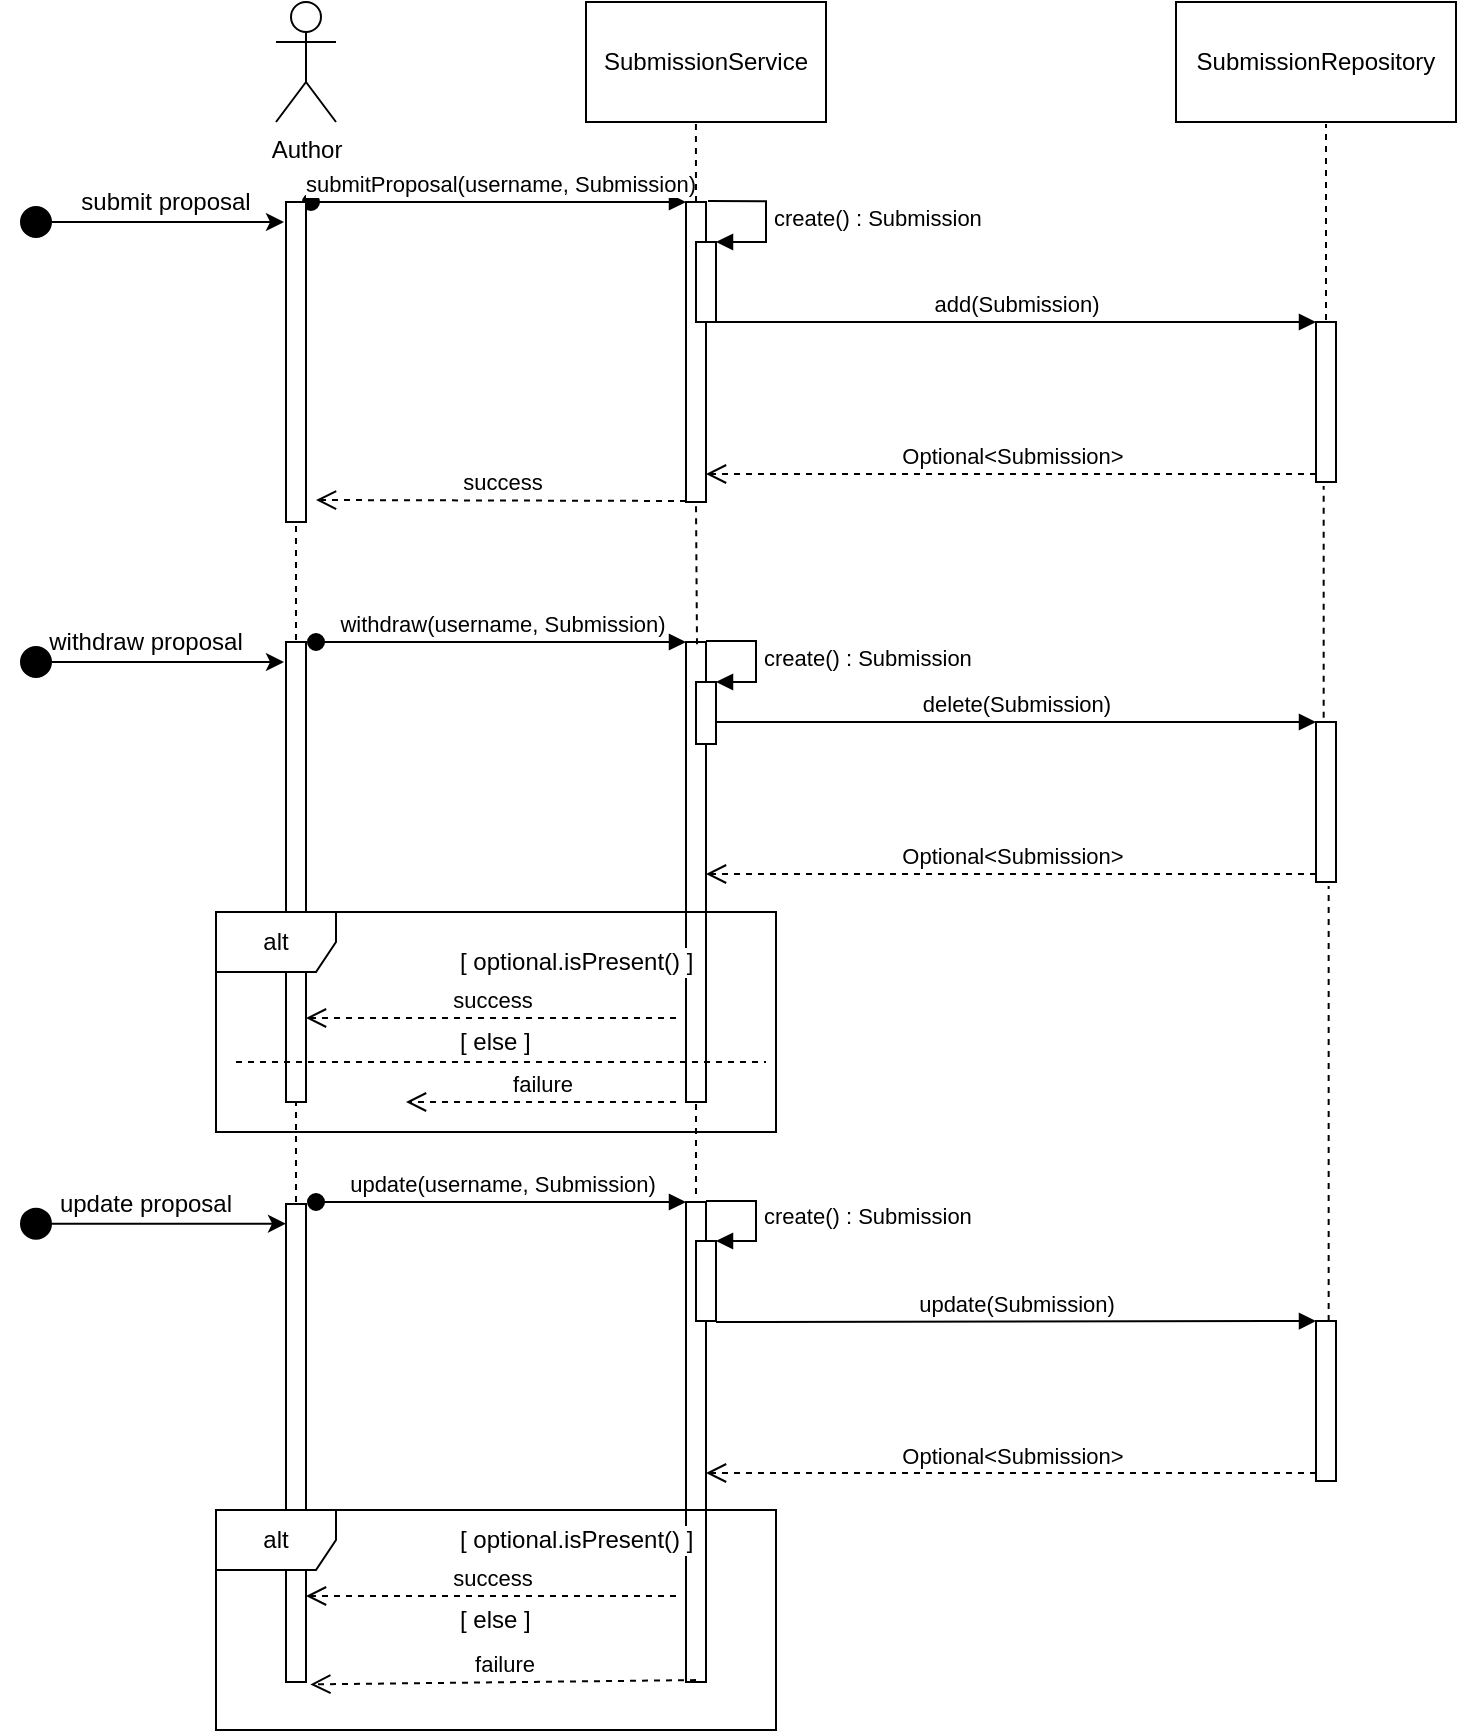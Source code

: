 <mxfile version="12.1.3" pages="1"><diagram id="5ilASyEiZ9lLua1Cn0Ez" name="Page-1"><mxGraphModel dx="1005" dy="519" grid="1" gridSize="10" guides="1" tooltips="1" connect="1" arrows="1" fold="1" page="1" pageScale="1" pageWidth="850" pageHeight="1100" math="0" shadow="0"><root><mxCell id="0"/><mxCell id="1" parent="0"/><mxCell id="w7yV6LTEtrhFs58L8x8a-1" value="Author" style="shape=umlActor;verticalLabelPosition=bottom;labelBackgroundColor=#ffffff;verticalAlign=top;html=1;outlineConnect=0;" vertex="1" parent="1"><mxGeometry x="150" y="40" width="30" height="60" as="geometry"/></mxCell><mxCell id="w7yV6LTEtrhFs58L8x8a-4" value="" style="endArrow=classic;html=1;startArrow=oval;startFill=1;startSize=15;" edge="1" parent="1"><mxGeometry width="50" height="50" relative="1" as="geometry"><mxPoint x="30" y="150" as="sourcePoint"/><mxPoint x="154" y="150" as="targetPoint"/></mxGeometry></mxCell><mxCell id="w7yV6LTEtrhFs58L8x8a-5" value="submit proposal&lt;br&gt;" style="text;html=1;strokeColor=none;fillColor=none;align=center;verticalAlign=middle;whiteSpace=wrap;rounded=0;" vertex="1" parent="1"><mxGeometry x="40" y="130" width="110" height="20" as="geometry"/></mxCell><mxCell id="w7yV6LTEtrhFs58L8x8a-6" value="SubmissionService" style="rounded=0;whiteSpace=wrap;html=1;" vertex="1" parent="1"><mxGeometry x="305" y="40" width="120" height="60" as="geometry"/></mxCell><mxCell id="w7yV6LTEtrhFs58L8x8a-7" value="" style="html=1;points=[];perimeter=orthogonalPerimeter;" vertex="1" parent="1"><mxGeometry x="355" y="140" width="10" height="150" as="geometry"/></mxCell><mxCell id="w7yV6LTEtrhFs58L8x8a-8" value="submitProposal(username, Submission)" style="html=1;verticalAlign=bottom;startArrow=oval;endArrow=block;startSize=8;exitX=0.75;exitY=0;exitDx=0;exitDy=0;" edge="1" target="w7yV6LTEtrhFs58L8x8a-7" parent="1"><mxGeometry relative="1" as="geometry"><mxPoint x="167.5" y="140" as="sourcePoint"/></mxGeometry></mxCell><mxCell id="w7yV6LTEtrhFs58L8x8a-9" value="" style="html=1;points=[];perimeter=orthogonalPerimeter;" vertex="1" parent="1"><mxGeometry x="360" y="160" width="10" height="40" as="geometry"/></mxCell><mxCell id="w7yV6LTEtrhFs58L8x8a-10" value="create() : Submission" style="edgeStyle=orthogonalEdgeStyle;html=1;align=left;spacingLeft=2;endArrow=block;rounded=0;entryX=1;entryY=0;exitX=1.1;exitY=-0.003;exitDx=0;exitDy=0;exitPerimeter=0;" edge="1" target="w7yV6LTEtrhFs58L8x8a-9" parent="1" source="w7yV6LTEtrhFs58L8x8a-7"><mxGeometry relative="1" as="geometry"><mxPoint x="370" y="140" as="sourcePoint"/><Array as="points"><mxPoint x="395" y="140"/><mxPoint x="395" y="160"/></Array></mxGeometry></mxCell><mxCell id="w7yV6LTEtrhFs58L8x8a-11" value="SubmissionRepository" style="rounded=0;whiteSpace=wrap;html=1;" vertex="1" parent="1"><mxGeometry x="600" y="40" width="140" height="60" as="geometry"/></mxCell><mxCell id="w7yV6LTEtrhFs58L8x8a-14" value="" style="html=1;points=[];perimeter=orthogonalPerimeter;" vertex="1" parent="1"><mxGeometry x="670" y="200" width="10" height="80" as="geometry"/></mxCell><mxCell id="w7yV6LTEtrhFs58L8x8a-15" value="add(Submission)" style="html=1;verticalAlign=bottom;endArrow=block;entryX=0;entryY=0;" edge="1" target="w7yV6LTEtrhFs58L8x8a-14" parent="1" source="w7yV6LTEtrhFs58L8x8a-9"><mxGeometry relative="1" as="geometry"><mxPoint x="600" y="200" as="sourcePoint"/></mxGeometry></mxCell><mxCell id="w7yV6LTEtrhFs58L8x8a-16" value="Optional&amp;lt;Submission&amp;gt;" style="html=1;verticalAlign=bottom;endArrow=open;dashed=1;endSize=8;exitX=0;exitY=0.95;" edge="1" source="w7yV6LTEtrhFs58L8x8a-14" parent="1" target="w7yV6LTEtrhFs58L8x8a-7"><mxGeometry relative="1" as="geometry"><mxPoint x="600" y="276" as="targetPoint"/></mxGeometry></mxCell><mxCell id="w7yV6LTEtrhFs58L8x8a-17" value="success" style="html=1;verticalAlign=bottom;endArrow=open;dashed=1;endSize=8;" edge="1" parent="1"><mxGeometry relative="1" as="geometry"><mxPoint x="355" y="289.5" as="sourcePoint"/><mxPoint x="170" y="289" as="targetPoint"/></mxGeometry></mxCell><mxCell id="w7yV6LTEtrhFs58L8x8a-18" value="" style="endArrow=none;dashed=1;html=1;entryX=0.458;entryY=1.001;entryDx=0;entryDy=0;entryPerimeter=0;" edge="1" parent="1" target="w7yV6LTEtrhFs58L8x8a-6"><mxGeometry width="50" height="50" relative="1" as="geometry"><mxPoint x="360" y="140" as="sourcePoint"/><mxPoint x="520" y="70" as="targetPoint"/></mxGeometry></mxCell><mxCell id="w7yV6LTEtrhFs58L8x8a-19" value="" style="endArrow=none;dashed=1;html=1;" edge="1" parent="1"><mxGeometry width="50" height="50" relative="1" as="geometry"><mxPoint x="675" y="199" as="sourcePoint"/><mxPoint x="675" y="101" as="targetPoint"/></mxGeometry></mxCell><mxCell id="w7yV6LTEtrhFs58L8x8a-33" value="" style="endArrow=classic;html=1;startArrow=oval;startFill=1;startSize=15;" edge="1" parent="1"><mxGeometry width="50" height="50" relative="1" as="geometry"><mxPoint x="30" y="370" as="sourcePoint"/><mxPoint x="154" y="370" as="targetPoint"/></mxGeometry></mxCell><mxCell id="w7yV6LTEtrhFs58L8x8a-34" value="withdraw proposal" style="text;html=1;strokeColor=none;fillColor=none;align=center;verticalAlign=middle;whiteSpace=wrap;rounded=0;" vertex="1" parent="1"><mxGeometry x="30" y="350" width="110" height="20" as="geometry"/></mxCell><mxCell id="w7yV6LTEtrhFs58L8x8a-35" value="" style="html=1;points=[];perimeter=orthogonalPerimeter;labelBackgroundColor=#ffffff;align=left;" vertex="1" parent="1"><mxGeometry x="155" y="360" width="10" height="230" as="geometry"/></mxCell><mxCell id="w7yV6LTEtrhFs58L8x8a-36" value="" style="html=1;points=[];perimeter=orthogonalPerimeter;labelBackgroundColor=#ffffff;align=left;" vertex="1" parent="1"><mxGeometry x="155" y="140" width="10" height="160" as="geometry"/></mxCell><mxCell id="w7yV6LTEtrhFs58L8x8a-37" value="" style="endArrow=none;dashed=1;html=1;" edge="1" parent="1"><mxGeometry width="50" height="50" relative="1" as="geometry"><mxPoint x="160" y="359" as="sourcePoint"/><mxPoint x="160" y="300" as="targetPoint"/></mxGeometry></mxCell><mxCell id="w7yV6LTEtrhFs58L8x8a-38" value="" style="html=1;points=[];perimeter=orthogonalPerimeter;labelBackgroundColor=#ffffff;align=left;" vertex="1" parent="1"><mxGeometry x="355" y="360" width="10" height="230" as="geometry"/></mxCell><mxCell id="w7yV6LTEtrhFs58L8x8a-39" value="withdraw(username, Submission)" style="html=1;verticalAlign=bottom;startArrow=oval;endArrow=block;startSize=8;" edge="1" target="w7yV6LTEtrhFs58L8x8a-38" parent="1"><mxGeometry relative="1" as="geometry"><mxPoint x="170" y="360" as="sourcePoint"/></mxGeometry></mxCell><mxCell id="w7yV6LTEtrhFs58L8x8a-40" value="" style="html=1;points=[];perimeter=orthogonalPerimeter;labelBackgroundColor=#ffffff;align=left;" vertex="1" parent="1"><mxGeometry x="360" y="380" width="10" height="31" as="geometry"/></mxCell><mxCell id="w7yV6LTEtrhFs58L8x8a-41" value="create() : Submission" style="edgeStyle=orthogonalEdgeStyle;html=1;align=left;spacingLeft=2;endArrow=block;rounded=0;entryX=1;entryY=0;" edge="1" target="w7yV6LTEtrhFs58L8x8a-40" parent="1"><mxGeometry relative="1" as="geometry"><mxPoint x="365" y="359.5" as="sourcePoint"/><Array as="points"><mxPoint x="390" y="359.5"/></Array></mxGeometry></mxCell><mxCell id="w7yV6LTEtrhFs58L8x8a-44" value="" style="html=1;points=[];perimeter=orthogonalPerimeter;labelBackgroundColor=#ffffff;align=left;" vertex="1" parent="1"><mxGeometry x="670" y="400" width="10" height="80" as="geometry"/></mxCell><mxCell id="w7yV6LTEtrhFs58L8x8a-45" value="delete(Submission)" style="html=1;verticalAlign=bottom;endArrow=block;entryX=0;entryY=0;" edge="1" target="w7yV6LTEtrhFs58L8x8a-44" parent="1" source="w7yV6LTEtrhFs58L8x8a-40"><mxGeometry relative="1" as="geometry"><mxPoint x="600" y="400" as="sourcePoint"/></mxGeometry></mxCell><mxCell id="w7yV6LTEtrhFs58L8x8a-46" value="Optional&amp;lt;Submission&amp;gt;" style="html=1;verticalAlign=bottom;endArrow=open;dashed=1;endSize=8;exitX=0;exitY=0.95;" edge="1" source="w7yV6LTEtrhFs58L8x8a-44" parent="1" target="w7yV6LTEtrhFs58L8x8a-38"><mxGeometry relative="1" as="geometry"><mxPoint x="600" y="476" as="targetPoint"/></mxGeometry></mxCell><mxCell id="w7yV6LTEtrhFs58L8x8a-48" value="[ optional.isPresent() ]" style="text;html=1;strokeColor=none;fillColor=none;align=left;verticalAlign=middle;whiteSpace=wrap;rounded=0;labelBackgroundColor=#ffffff;" vertex="1" parent="1"><mxGeometry x="240" y="510" width="120" height="20" as="geometry"/></mxCell><mxCell id="w7yV6LTEtrhFs58L8x8a-49" value="success" style="html=1;verticalAlign=bottom;endArrow=open;dashed=1;endSize=8;" edge="1" parent="1"><mxGeometry relative="1" as="geometry"><mxPoint x="350" y="548" as="sourcePoint"/><mxPoint x="165.0" y="548" as="targetPoint"/></mxGeometry></mxCell><mxCell id="w7yV6LTEtrhFs58L8x8a-50" value="" style="endArrow=none;dashed=1;html=1;" edge="1" parent="1"><mxGeometry width="50" height="50" relative="1" as="geometry"><mxPoint x="130" y="570" as="sourcePoint"/><mxPoint x="395" y="570" as="targetPoint"/></mxGeometry></mxCell><mxCell id="w7yV6LTEtrhFs58L8x8a-51" value="[ else ]" style="text;html=1;strokeColor=none;fillColor=none;align=left;verticalAlign=middle;whiteSpace=wrap;rounded=0;labelBackgroundColor=#ffffff;" vertex="1" parent="1"><mxGeometry x="240" y="550" width="120" height="20" as="geometry"/></mxCell><mxCell id="w7yV6LTEtrhFs58L8x8a-52" value="failure" style="html=1;verticalAlign=bottom;endArrow=open;dashed=1;endSize=8;" edge="1" parent="1"><mxGeometry relative="1" as="geometry"><mxPoint x="350" y="590.0" as="sourcePoint"/><mxPoint x="215.0" y="590.0" as="targetPoint"/></mxGeometry></mxCell><mxCell id="w7yV6LTEtrhFs58L8x8a-54" value="alt" style="shape=umlFrame;whiteSpace=wrap;html=1;labelBackgroundColor=#ffffff;align=center;" vertex="1" parent="1"><mxGeometry x="120" y="495" width="280" height="110" as="geometry"/></mxCell><mxCell id="w7yV6LTEtrhFs58L8x8a-55" value="" style="endArrow=none;dashed=1;html=1;entryX=0.5;entryY=1;entryDx=0;entryDy=0;entryPerimeter=0;exitX=0.55;exitY=0.005;exitDx=0;exitDy=0;exitPerimeter=0;" edge="1" parent="1" source="w7yV6LTEtrhFs58L8x8a-38" target="w7yV6LTEtrhFs58L8x8a-7"><mxGeometry width="50" height="50" relative="1" as="geometry"><mxPoint x="370" y="340" as="sourcePoint"/><mxPoint x="420" y="290" as="targetPoint"/></mxGeometry></mxCell><mxCell id="w7yV6LTEtrhFs58L8x8a-57" value="" style="endArrow=none;dashed=1;html=1;entryX=0.383;entryY=1.025;entryDx=0;entryDy=0;entryPerimeter=0;exitX=0.383;exitY=-0.027;exitDx=0;exitDy=0;exitPerimeter=0;" edge="1" parent="1" source="w7yV6LTEtrhFs58L8x8a-44" target="w7yV6LTEtrhFs58L8x8a-14"><mxGeometry width="50" height="50" relative="1" as="geometry"><mxPoint x="650" y="360" as="sourcePoint"/><mxPoint x="700" y="310" as="targetPoint"/></mxGeometry></mxCell><mxCell id="w7yV6LTEtrhFs58L8x8a-59" value="update proposal" style="text;html=1;strokeColor=none;fillColor=none;align=center;verticalAlign=middle;whiteSpace=wrap;rounded=0;" vertex="1" parent="1"><mxGeometry x="30" y="630.833" width="110" height="20" as="geometry"/></mxCell><mxCell id="w7yV6LTEtrhFs58L8x8a-60" value="" style="endArrow=classic;html=1;startArrow=oval;startFill=1;startSize=15;" edge="1" parent="1" target="w7yV6LTEtrhFs58L8x8a-61"><mxGeometry width="50" height="50" relative="1" as="geometry"><mxPoint x="30" y="650.833" as="sourcePoint"/><mxPoint x="154.0" y="650.833" as="targetPoint"/></mxGeometry></mxCell><mxCell id="w7yV6LTEtrhFs58L8x8a-61" value="" style="html=1;points=[];perimeter=orthogonalPerimeter;labelBackgroundColor=#ffffff;align=left;" vertex="1" parent="1"><mxGeometry x="155" y="641" width="10" height="239" as="geometry"/></mxCell><mxCell id="w7yV6LTEtrhFs58L8x8a-62" value="" style="html=1;points=[];perimeter=orthogonalPerimeter;labelBackgroundColor=#ffffff;align=left;" vertex="1" parent="1"><mxGeometry x="355" y="640" width="10" height="240" as="geometry"/></mxCell><mxCell id="w7yV6LTEtrhFs58L8x8a-63" value="update(username, Submission)" style="html=1;verticalAlign=bottom;startArrow=oval;endArrow=block;startSize=8;" edge="1" target="w7yV6LTEtrhFs58L8x8a-62" parent="1"><mxGeometry relative="1" as="geometry"><mxPoint x="170" y="640" as="sourcePoint"/></mxGeometry></mxCell><mxCell id="w7yV6LTEtrhFs58L8x8a-64" value="" style="html=1;points=[];perimeter=orthogonalPerimeter;labelBackgroundColor=#ffffff;align=left;" vertex="1" parent="1"><mxGeometry x="360" y="659.5" width="10" height="40" as="geometry"/></mxCell><mxCell id="w7yV6LTEtrhFs58L8x8a-65" value="create() : Submission" style="edgeStyle=orthogonalEdgeStyle;html=1;align=left;spacingLeft=2;endArrow=block;rounded=0;entryX=1;entryY=0;" edge="1" target="w7yV6LTEtrhFs58L8x8a-64" parent="1"><mxGeometry relative="1" as="geometry"><mxPoint x="365" y="639.5" as="sourcePoint"/><Array as="points"><mxPoint x="390" y="639.5"/></Array></mxGeometry></mxCell><mxCell id="w7yV6LTEtrhFs58L8x8a-66" value="" style="html=1;points=[];perimeter=orthogonalPerimeter;labelBackgroundColor=#ffffff;align=left;" vertex="1" parent="1"><mxGeometry x="670" y="699.5" width="10" height="80" as="geometry"/></mxCell><mxCell id="w7yV6LTEtrhFs58L8x8a-67" value="update(Submission)" style="html=1;verticalAlign=bottom;endArrow=block;entryX=0;entryY=0;" edge="1" target="w7yV6LTEtrhFs58L8x8a-66" parent="1"><mxGeometry relative="1" as="geometry"><mxPoint x="370" y="700" as="sourcePoint"/></mxGeometry></mxCell><mxCell id="w7yV6LTEtrhFs58L8x8a-68" value="Optional&amp;lt;Submission&amp;gt;" style="html=1;verticalAlign=bottom;endArrow=open;dashed=1;endSize=8;exitX=0;exitY=0.95;" edge="1" source="w7yV6LTEtrhFs58L8x8a-66" parent="1" target="w7yV6LTEtrhFs58L8x8a-62"><mxGeometry relative="1" as="geometry"><mxPoint x="600" y="775.5" as="targetPoint"/></mxGeometry></mxCell><mxCell id="w7yV6LTEtrhFs58L8x8a-75" value="success" style="html=1;verticalAlign=bottom;endArrow=open;dashed=1;endSize=8;" edge="1" parent="1"><mxGeometry relative="1" as="geometry"><mxPoint x="350" y="837.0" as="sourcePoint"/><mxPoint x="165.0" y="837.0" as="targetPoint"/></mxGeometry></mxCell><mxCell id="w7yV6LTEtrhFs58L8x8a-76" value="[ optional.isPresent() ]" style="text;html=1;strokeColor=none;fillColor=none;align=left;verticalAlign=middle;whiteSpace=wrap;rounded=0;labelBackgroundColor=#ffffff;" vertex="1" parent="1"><mxGeometry x="240" y="799" width="120" height="20" as="geometry"/></mxCell><mxCell id="w7yV6LTEtrhFs58L8x8a-77" value="[ else ]" style="text;html=1;strokeColor=none;fillColor=none;align=left;verticalAlign=middle;whiteSpace=wrap;rounded=0;labelBackgroundColor=#ffffff;" vertex="1" parent="1"><mxGeometry x="240" y="839" width="120" height="20" as="geometry"/></mxCell><mxCell id="w7yV6LTEtrhFs58L8x8a-78" value="failure" style="html=1;verticalAlign=bottom;endArrow=open;dashed=1;endSize=8;exitX=0.5;exitY=0.996;exitDx=0;exitDy=0;exitPerimeter=0;entryX=1.217;entryY=1.005;entryDx=0;entryDy=0;entryPerimeter=0;" edge="1" parent="1" source="w7yV6LTEtrhFs58L8x8a-62" target="w7yV6LTEtrhFs58L8x8a-61"><mxGeometry relative="1" as="geometry"><mxPoint x="350" y="879.0" as="sourcePoint"/><mxPoint x="215.0" y="879.0" as="targetPoint"/></mxGeometry></mxCell><mxCell id="w7yV6LTEtrhFs58L8x8a-79" value="alt" style="shape=umlFrame;whiteSpace=wrap;html=1;labelBackgroundColor=#ffffff;align=center;" vertex="1" parent="1"><mxGeometry x="120" y="794" width="280" height="110" as="geometry"/></mxCell><mxCell id="w7yV6LTEtrhFs58L8x8a-80" value="" style="endArrow=none;dashed=1;html=1;" edge="1" parent="1"><mxGeometry width="50" height="50" relative="1" as="geometry"><mxPoint x="160" y="640" as="sourcePoint"/><mxPoint x="160" y="590" as="targetPoint"/></mxGeometry></mxCell><mxCell id="w7yV6LTEtrhFs58L8x8a-81" value="" style="endArrow=none;dashed=1;html=1;" edge="1" parent="1"><mxGeometry width="50" height="50" relative="1" as="geometry"><mxPoint x="360" y="636" as="sourcePoint"/><mxPoint x="360" y="590" as="targetPoint"/></mxGeometry></mxCell><mxCell id="w7yV6LTEtrhFs58L8x8a-82" value="" style="endArrow=none;dashed=1;html=1;entryX=0.633;entryY=1.025;entryDx=0;entryDy=0;entryPerimeter=0;exitX=0.633;exitY=0;exitDx=0;exitDy=0;exitPerimeter=0;" edge="1" parent="1" source="w7yV6LTEtrhFs58L8x8a-66" target="w7yV6LTEtrhFs58L8x8a-44"><mxGeometry width="50" height="50" relative="1" as="geometry"><mxPoint x="620" y="550" as="sourcePoint"/><mxPoint x="670" y="500" as="targetPoint"/></mxGeometry></mxCell></root></mxGraphModel></diagram></mxfile>